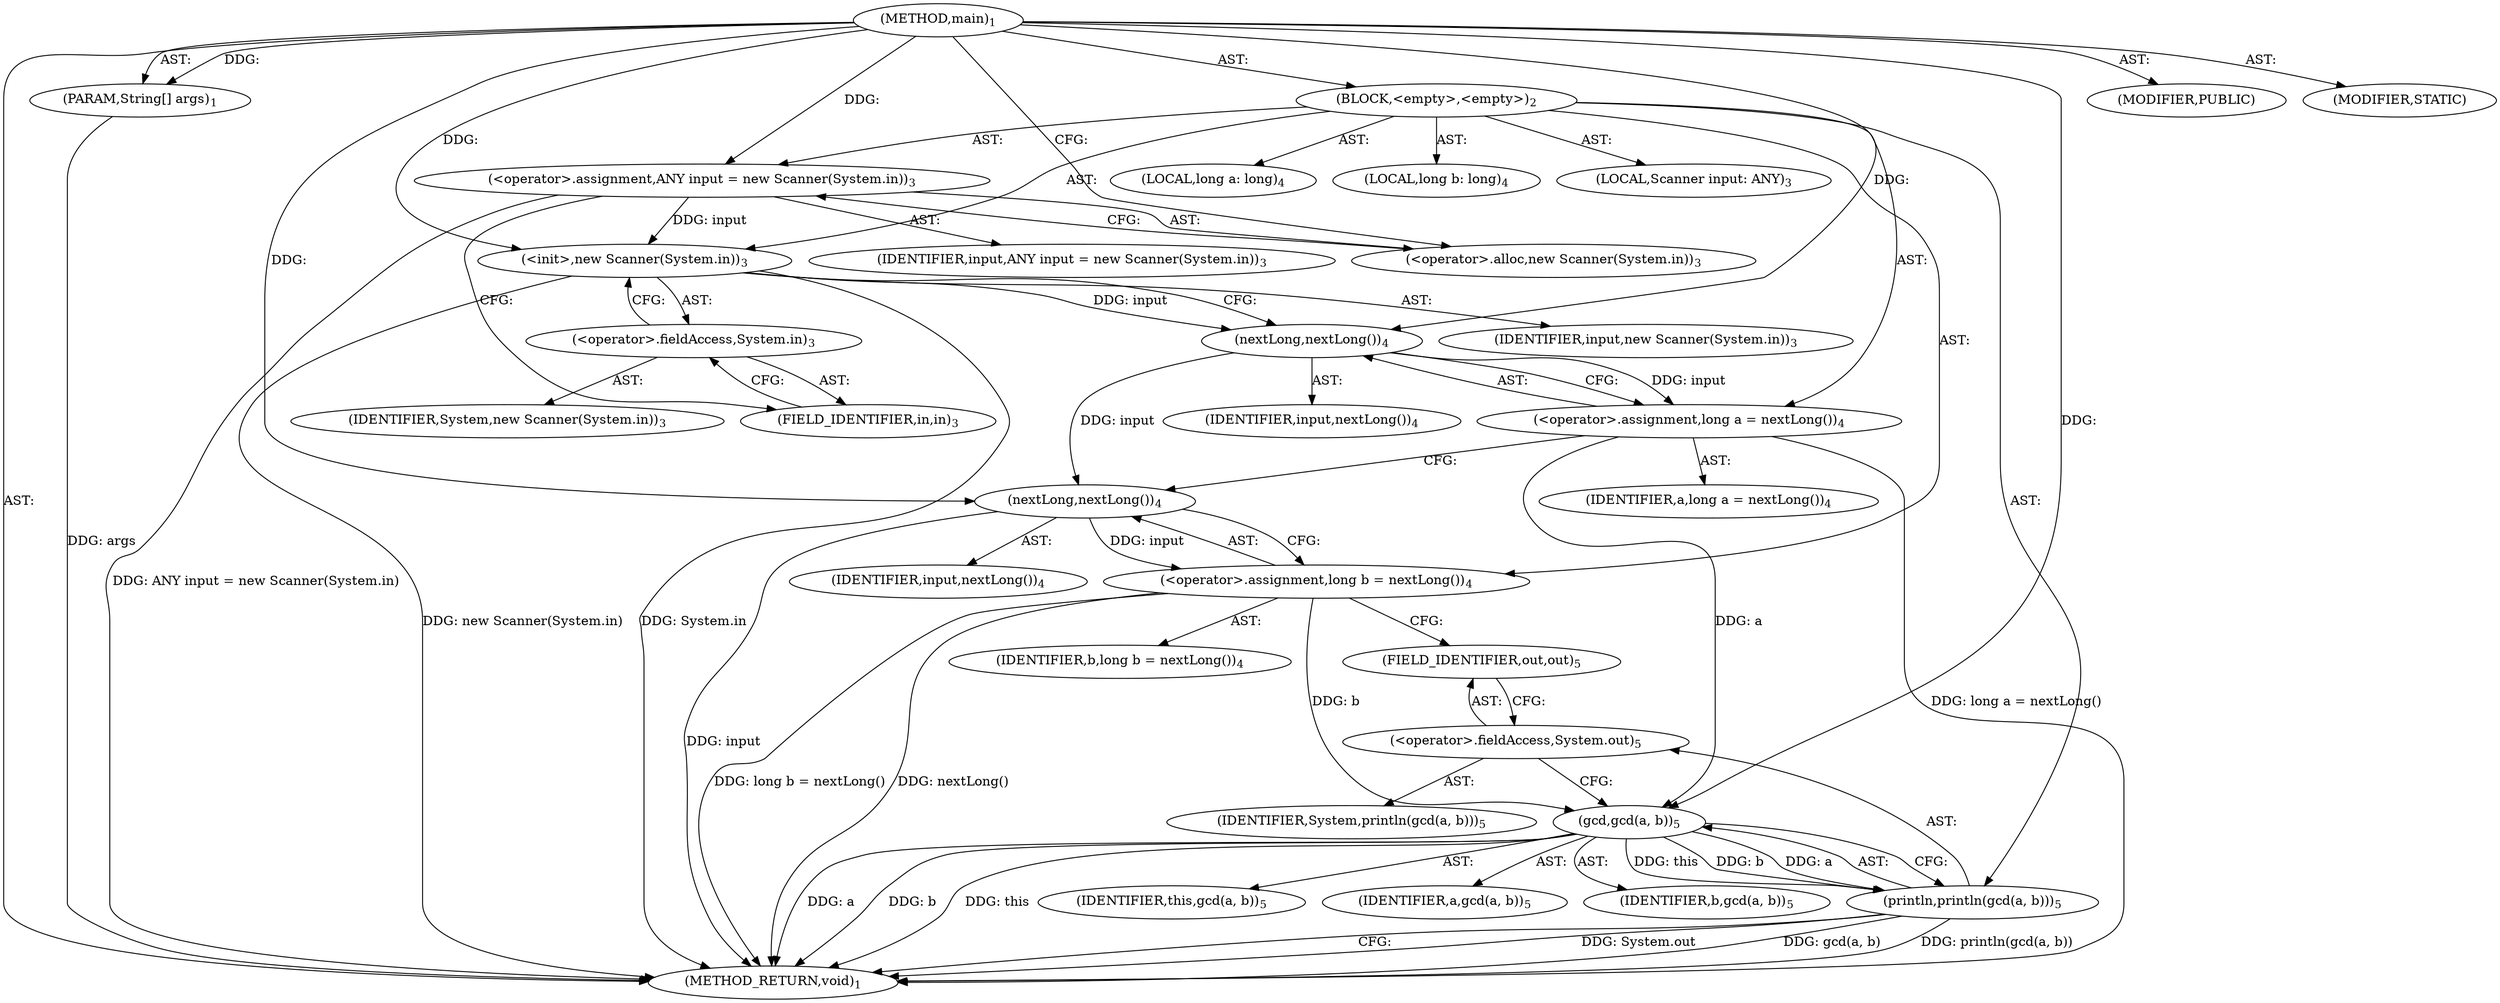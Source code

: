 digraph "main" {  
"19" [label = <(METHOD,main)<SUB>1</SUB>> ]
"20" [label = <(PARAM,String[] args)<SUB>1</SUB>> ]
"21" [label = <(BLOCK,&lt;empty&gt;,&lt;empty&gt;)<SUB>2</SUB>> ]
"4" [label = <(LOCAL,Scanner input: ANY)<SUB>3</SUB>> ]
"22" [label = <(&lt;operator&gt;.assignment,ANY input = new Scanner(System.in))<SUB>3</SUB>> ]
"23" [label = <(IDENTIFIER,input,ANY input = new Scanner(System.in))<SUB>3</SUB>> ]
"24" [label = <(&lt;operator&gt;.alloc,new Scanner(System.in))<SUB>3</SUB>> ]
"25" [label = <(&lt;init&gt;,new Scanner(System.in))<SUB>3</SUB>> ]
"3" [label = <(IDENTIFIER,input,new Scanner(System.in))<SUB>3</SUB>> ]
"26" [label = <(&lt;operator&gt;.fieldAccess,System.in)<SUB>3</SUB>> ]
"27" [label = <(IDENTIFIER,System,new Scanner(System.in))<SUB>3</SUB>> ]
"28" [label = <(FIELD_IDENTIFIER,in,in)<SUB>3</SUB>> ]
"29" [label = <(LOCAL,long a: long)<SUB>4</SUB>> ]
"30" [label = <(LOCAL,long b: long)<SUB>4</SUB>> ]
"31" [label = <(&lt;operator&gt;.assignment,long a = nextLong())<SUB>4</SUB>> ]
"32" [label = <(IDENTIFIER,a,long a = nextLong())<SUB>4</SUB>> ]
"33" [label = <(nextLong,nextLong())<SUB>4</SUB>> ]
"34" [label = <(IDENTIFIER,input,nextLong())<SUB>4</SUB>> ]
"35" [label = <(&lt;operator&gt;.assignment,long b = nextLong())<SUB>4</SUB>> ]
"36" [label = <(IDENTIFIER,b,long b = nextLong())<SUB>4</SUB>> ]
"37" [label = <(nextLong,nextLong())<SUB>4</SUB>> ]
"38" [label = <(IDENTIFIER,input,nextLong())<SUB>4</SUB>> ]
"39" [label = <(println,println(gcd(a, b)))<SUB>5</SUB>> ]
"40" [label = <(&lt;operator&gt;.fieldAccess,System.out)<SUB>5</SUB>> ]
"41" [label = <(IDENTIFIER,System,println(gcd(a, b)))<SUB>5</SUB>> ]
"42" [label = <(FIELD_IDENTIFIER,out,out)<SUB>5</SUB>> ]
"43" [label = <(gcd,gcd(a, b))<SUB>5</SUB>> ]
"44" [label = <(IDENTIFIER,this,gcd(a, b))<SUB>5</SUB>> ]
"45" [label = <(IDENTIFIER,a,gcd(a, b))<SUB>5</SUB>> ]
"46" [label = <(IDENTIFIER,b,gcd(a, b))<SUB>5</SUB>> ]
"47" [label = <(MODIFIER,PUBLIC)> ]
"48" [label = <(MODIFIER,STATIC)> ]
"49" [label = <(METHOD_RETURN,void)<SUB>1</SUB>> ]
  "19" -> "20"  [ label = "AST: "] 
  "19" -> "21"  [ label = "AST: "] 
  "19" -> "47"  [ label = "AST: "] 
  "19" -> "48"  [ label = "AST: "] 
  "19" -> "49"  [ label = "AST: "] 
  "21" -> "4"  [ label = "AST: "] 
  "21" -> "22"  [ label = "AST: "] 
  "21" -> "25"  [ label = "AST: "] 
  "21" -> "29"  [ label = "AST: "] 
  "21" -> "30"  [ label = "AST: "] 
  "21" -> "31"  [ label = "AST: "] 
  "21" -> "35"  [ label = "AST: "] 
  "21" -> "39"  [ label = "AST: "] 
  "22" -> "23"  [ label = "AST: "] 
  "22" -> "24"  [ label = "AST: "] 
  "25" -> "3"  [ label = "AST: "] 
  "25" -> "26"  [ label = "AST: "] 
  "26" -> "27"  [ label = "AST: "] 
  "26" -> "28"  [ label = "AST: "] 
  "31" -> "32"  [ label = "AST: "] 
  "31" -> "33"  [ label = "AST: "] 
  "33" -> "34"  [ label = "AST: "] 
  "35" -> "36"  [ label = "AST: "] 
  "35" -> "37"  [ label = "AST: "] 
  "37" -> "38"  [ label = "AST: "] 
  "39" -> "40"  [ label = "AST: "] 
  "39" -> "43"  [ label = "AST: "] 
  "40" -> "41"  [ label = "AST: "] 
  "40" -> "42"  [ label = "AST: "] 
  "43" -> "44"  [ label = "AST: "] 
  "43" -> "45"  [ label = "AST: "] 
  "43" -> "46"  [ label = "AST: "] 
  "22" -> "28"  [ label = "CFG: "] 
  "25" -> "33"  [ label = "CFG: "] 
  "31" -> "37"  [ label = "CFG: "] 
  "35" -> "42"  [ label = "CFG: "] 
  "39" -> "49"  [ label = "CFG: "] 
  "24" -> "22"  [ label = "CFG: "] 
  "26" -> "25"  [ label = "CFG: "] 
  "33" -> "31"  [ label = "CFG: "] 
  "37" -> "35"  [ label = "CFG: "] 
  "40" -> "43"  [ label = "CFG: "] 
  "43" -> "39"  [ label = "CFG: "] 
  "28" -> "26"  [ label = "CFG: "] 
  "42" -> "40"  [ label = "CFG: "] 
  "19" -> "24"  [ label = "CFG: "] 
  "20" -> "49"  [ label = "DDG: args"] 
  "22" -> "49"  [ label = "DDG: ANY input = new Scanner(System.in)"] 
  "25" -> "49"  [ label = "DDG: System.in"] 
  "25" -> "49"  [ label = "DDG: new Scanner(System.in)"] 
  "31" -> "49"  [ label = "DDG: long a = nextLong()"] 
  "37" -> "49"  [ label = "DDG: input"] 
  "35" -> "49"  [ label = "DDG: nextLong()"] 
  "35" -> "49"  [ label = "DDG: long b = nextLong()"] 
  "39" -> "49"  [ label = "DDG: System.out"] 
  "43" -> "49"  [ label = "DDG: a"] 
  "43" -> "49"  [ label = "DDG: b"] 
  "39" -> "49"  [ label = "DDG: gcd(a, b)"] 
  "39" -> "49"  [ label = "DDG: println(gcd(a, b))"] 
  "43" -> "49"  [ label = "DDG: this"] 
  "19" -> "20"  [ label = "DDG: "] 
  "19" -> "22"  [ label = "DDG: "] 
  "33" -> "31"  [ label = "DDG: input"] 
  "37" -> "35"  [ label = "DDG: input"] 
  "22" -> "25"  [ label = "DDG: input"] 
  "19" -> "25"  [ label = "DDG: "] 
  "43" -> "39"  [ label = "DDG: this"] 
  "43" -> "39"  [ label = "DDG: a"] 
  "43" -> "39"  [ label = "DDG: b"] 
  "25" -> "33"  [ label = "DDG: input"] 
  "19" -> "33"  [ label = "DDG: "] 
  "33" -> "37"  [ label = "DDG: input"] 
  "19" -> "37"  [ label = "DDG: "] 
  "19" -> "43"  [ label = "DDG: "] 
  "31" -> "43"  [ label = "DDG: a"] 
  "35" -> "43"  [ label = "DDG: b"] 
}
